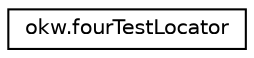digraph "Grafische Darstellung der Klassenhierarchie"
{
 // INTERACTIVE_SVG=YES
 // LATEX_PDF_SIZE
  edge [fontname="Helvetica",fontsize="10",labelfontname="Helvetica",labelfontsize="10"];
  node [fontname="Helvetica",fontsize="10",shape=record];
  rankdir="LR";
  Node0 [label="okw.fourTestLocator",height=0.2,width=0.4,color="black", fillcolor="white", style="filled",URL="$classokw_1_1four_test_locator.html",tooltip=" "];
}
